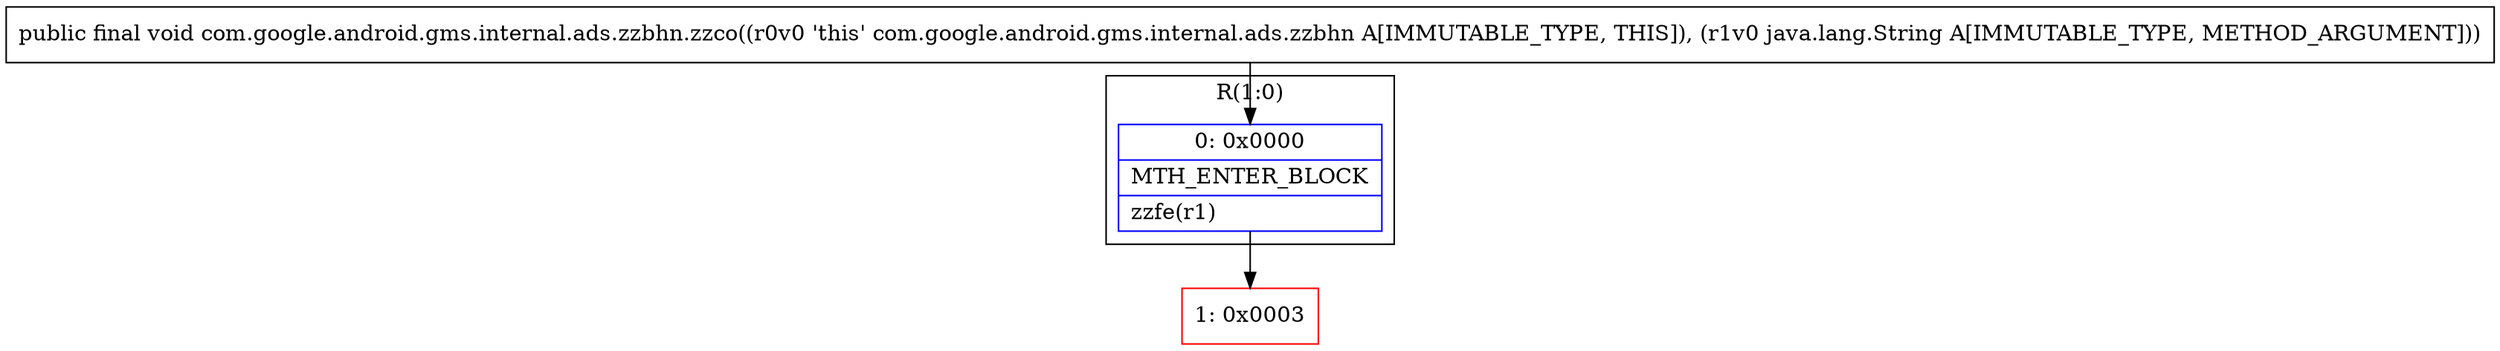 digraph "CFG forcom.google.android.gms.internal.ads.zzbhn.zzco(Ljava\/lang\/String;)V" {
subgraph cluster_Region_1831443848 {
label = "R(1:0)";
node [shape=record,color=blue];
Node_0 [shape=record,label="{0\:\ 0x0000|MTH_ENTER_BLOCK\l|zzfe(r1)\l}"];
}
Node_1 [shape=record,color=red,label="{1\:\ 0x0003}"];
MethodNode[shape=record,label="{public final void com.google.android.gms.internal.ads.zzbhn.zzco((r0v0 'this' com.google.android.gms.internal.ads.zzbhn A[IMMUTABLE_TYPE, THIS]), (r1v0 java.lang.String A[IMMUTABLE_TYPE, METHOD_ARGUMENT])) }"];
MethodNode -> Node_0;
Node_0 -> Node_1;
}


